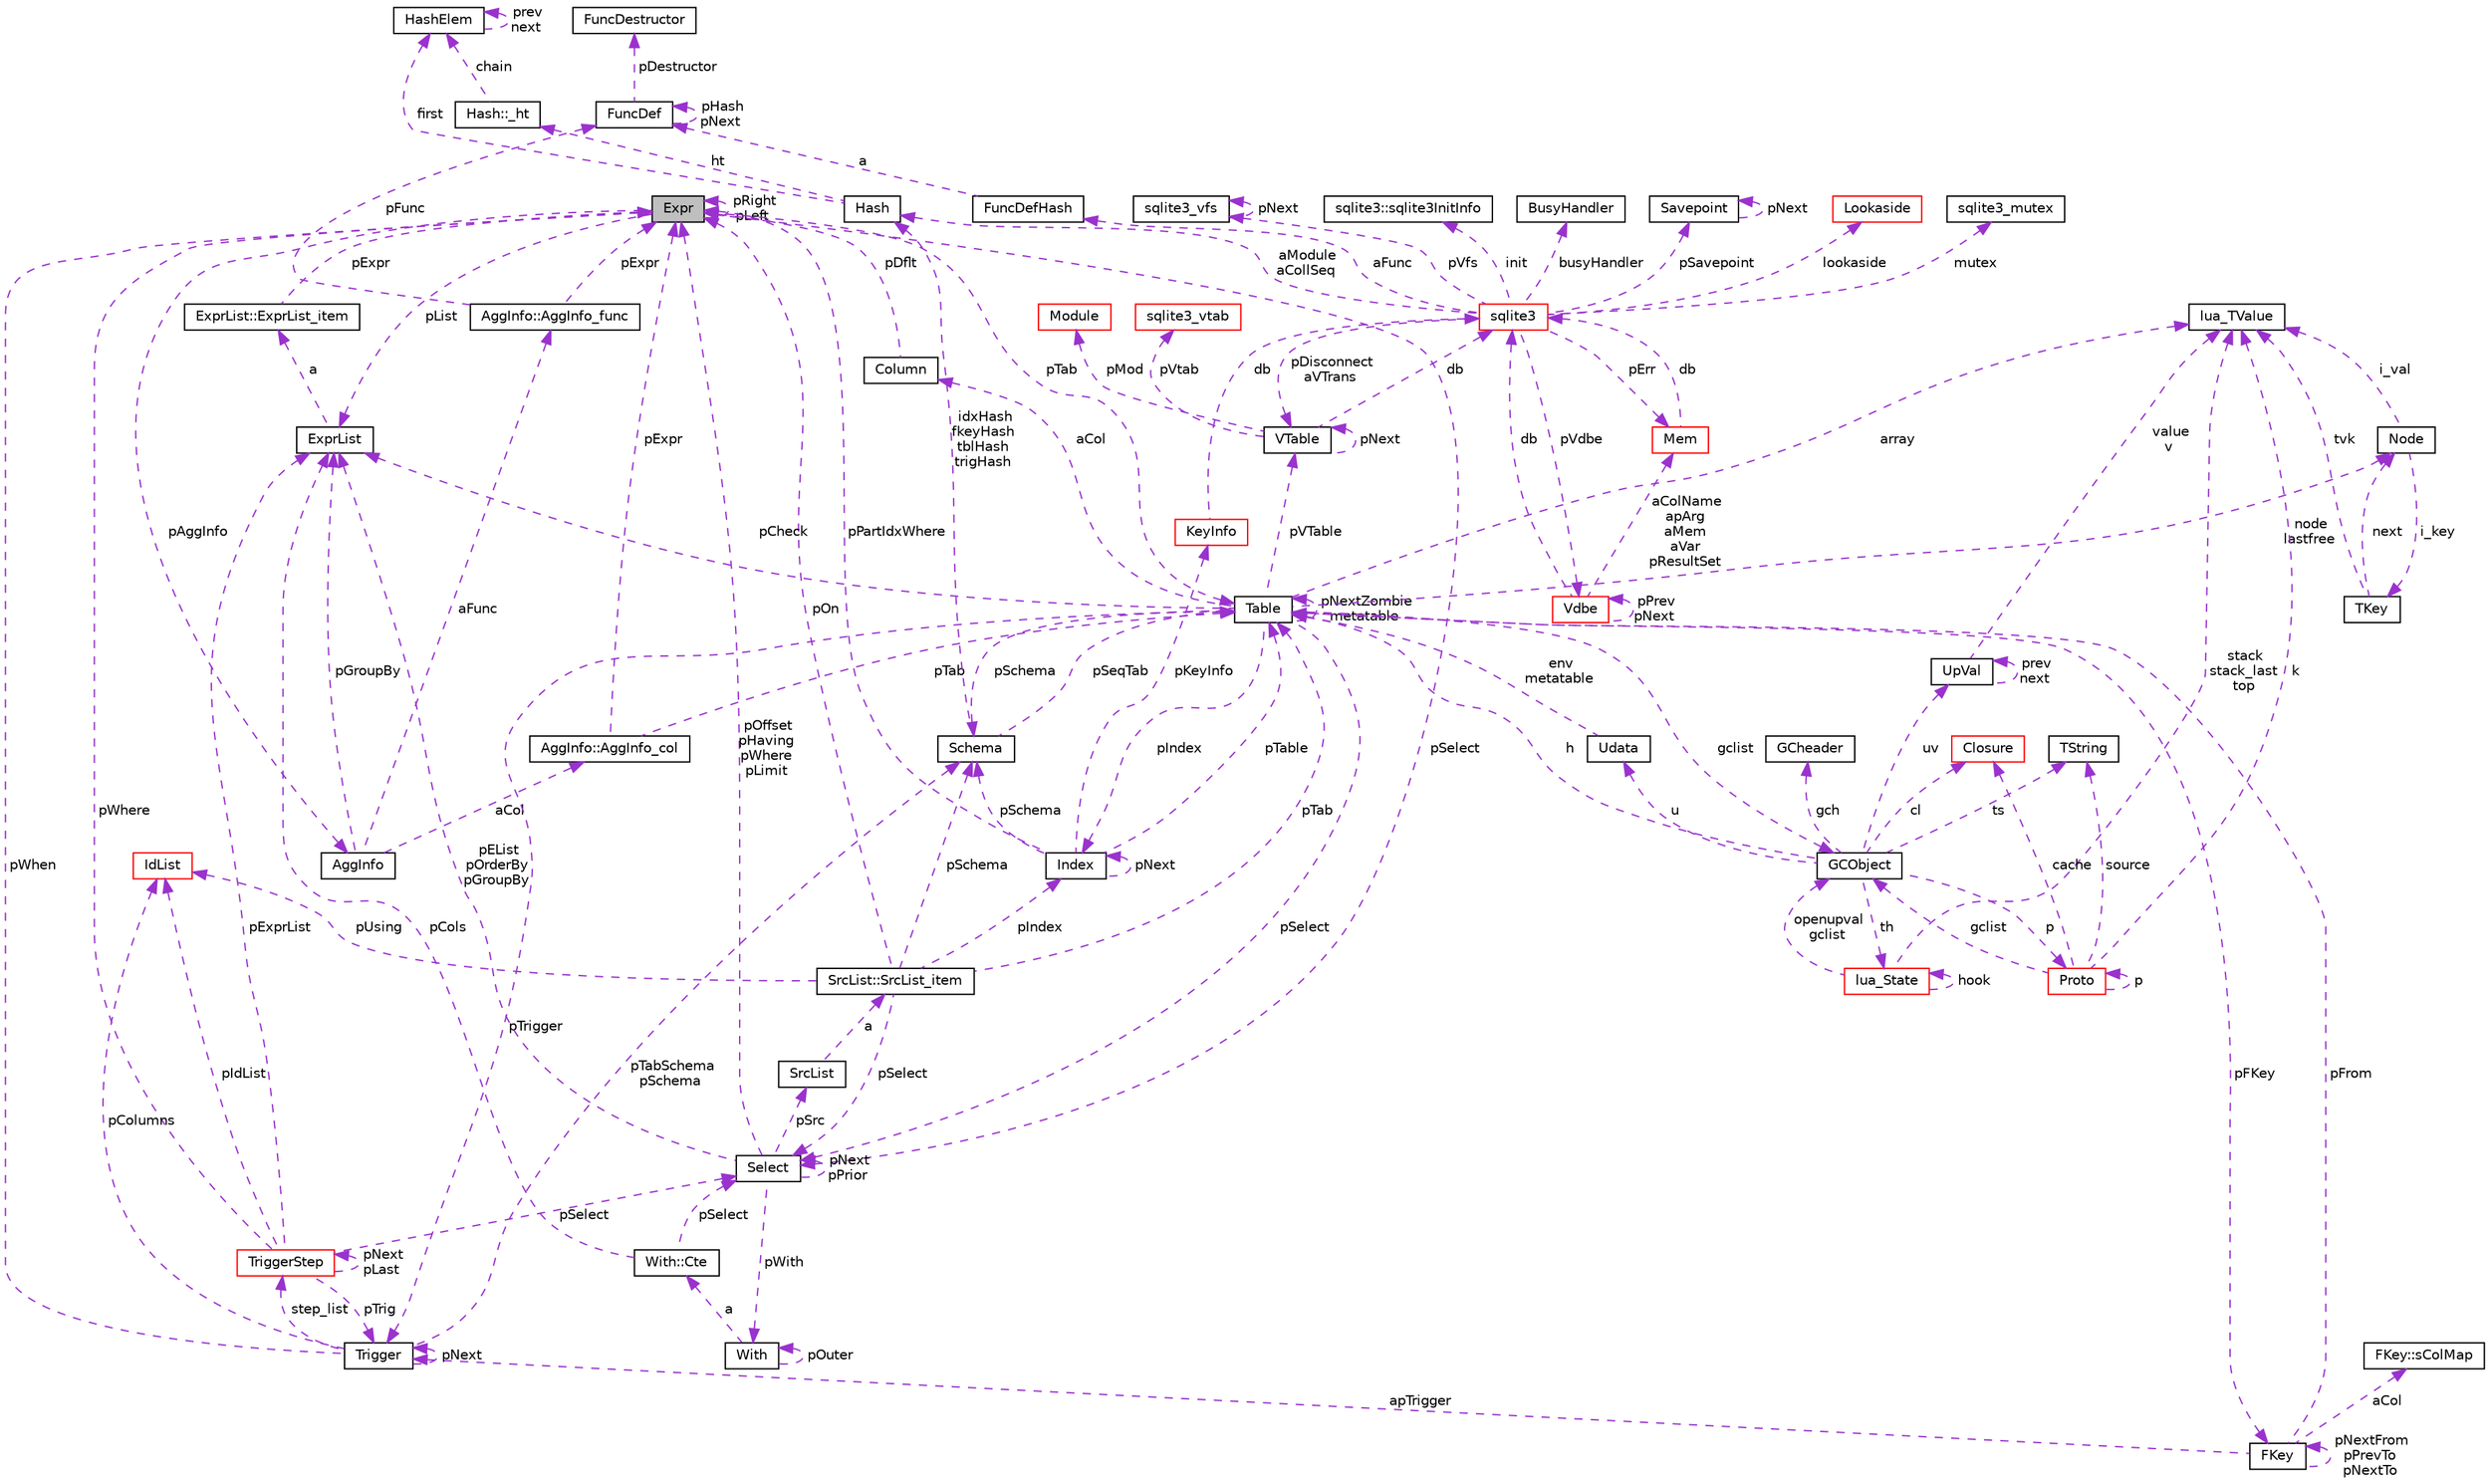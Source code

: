 digraph "Expr"
{
  edge [fontname="Helvetica",fontsize="10",labelfontname="Helvetica",labelfontsize="10"];
  node [fontname="Helvetica",fontsize="10",shape=record];
  Node1 [label="Expr",height=0.2,width=0.4,color="black", fillcolor="grey75", style="filled", fontcolor="black"];
  Node2 -> Node1 [dir="back",color="darkorchid3",fontsize="10",style="dashed",label=" pAggInfo" ];
  Node2 [label="AggInfo",height=0.2,width=0.4,color="black", fillcolor="white", style="filled",URL="$struct_agg_info.html"];
  Node3 -> Node2 [dir="back",color="darkorchid3",fontsize="10",style="dashed",label=" aCol" ];
  Node3 [label="AggInfo::AggInfo_col",height=0.2,width=0.4,color="black", fillcolor="white", style="filled",URL="$struct_agg_info_1_1_agg_info__col.html"];
  Node1 -> Node3 [dir="back",color="darkorchid3",fontsize="10",style="dashed",label=" pExpr" ];
  Node4 -> Node3 [dir="back",color="darkorchid3",fontsize="10",style="dashed",label=" pTab" ];
  Node4 [label="Table",height=0.2,width=0.4,color="black", fillcolor="white", style="filled",URL="$struct_table.html"];
  Node5 -> Node4 [dir="back",color="darkorchid3",fontsize="10",style="dashed",label=" node\nlastfree" ];
  Node5 [label="Node",height=0.2,width=0.4,color="black", fillcolor="white", style="filled",URL="$struct_node.html"];
  Node6 -> Node5 [dir="back",color="darkorchid3",fontsize="10",style="dashed",label=" i_val" ];
  Node6 [label="lua_TValue",height=0.2,width=0.4,color="black", fillcolor="white", style="filled",URL="$structlua___t_value.html"];
  Node7 -> Node5 [dir="back",color="darkorchid3",fontsize="10",style="dashed",label=" i_key" ];
  Node7 [label="TKey",height=0.2,width=0.4,color="black", fillcolor="white", style="filled",URL="$union_t_key.html"];
  Node5 -> Node7 [dir="back",color="darkorchid3",fontsize="10",style="dashed",label=" next" ];
  Node6 -> Node7 [dir="back",color="darkorchid3",fontsize="10",style="dashed",label=" tvk" ];
  Node8 -> Node4 [dir="back",color="darkorchid3",fontsize="10",style="dashed",label=" pSchema" ];
  Node8 [label="Schema",height=0.2,width=0.4,color="black", fillcolor="white", style="filled",URL="$struct_schema.html"];
  Node4 -> Node8 [dir="back",color="darkorchid3",fontsize="10",style="dashed",label=" pSeqTab" ];
  Node9 -> Node8 [dir="back",color="darkorchid3",fontsize="10",style="dashed",label=" idxHash\nfkeyHash\ntblHash\ntrigHash" ];
  Node9 [label="Hash",height=0.2,width=0.4,color="black", fillcolor="white", style="filled",URL="$struct_hash.html"];
  Node10 -> Node9 [dir="back",color="darkorchid3",fontsize="10",style="dashed",label=" ht" ];
  Node10 [label="Hash::_ht",height=0.2,width=0.4,color="black", fillcolor="white", style="filled",URL="$struct_hash_1_1__ht.html"];
  Node11 -> Node10 [dir="back",color="darkorchid3",fontsize="10",style="dashed",label=" chain" ];
  Node11 [label="HashElem",height=0.2,width=0.4,color="black", fillcolor="white", style="filled",URL="$struct_hash_elem.html"];
  Node11 -> Node11 [dir="back",color="darkorchid3",fontsize="10",style="dashed",label=" prev\nnext" ];
  Node11 -> Node9 [dir="back",color="darkorchid3",fontsize="10",style="dashed",label=" first" ];
  Node6 -> Node4 [dir="back",color="darkorchid3",fontsize="10",style="dashed",label=" array" ];
  Node12 -> Node4 [dir="back",color="darkorchid3",fontsize="10",style="dashed",label=" aCol" ];
  Node12 [label="Column",height=0.2,width=0.4,color="black", fillcolor="white", style="filled",URL="$struct_column.html"];
  Node1 -> Node12 [dir="back",color="darkorchid3",fontsize="10",style="dashed",label=" pDflt" ];
  Node13 -> Node4 [dir="back",color="darkorchid3",fontsize="10",style="dashed",label=" pFKey" ];
  Node13 [label="FKey",height=0.2,width=0.4,color="black", fillcolor="white", style="filled",URL="$struct_f_key.html"];
  Node14 -> Node13 [dir="back",color="darkorchid3",fontsize="10",style="dashed",label=" aCol" ];
  Node14 [label="FKey::sColMap",height=0.2,width=0.4,color="black", fillcolor="white", style="filled",URL="$struct_f_key_1_1s_col_map.html"];
  Node13 -> Node13 [dir="back",color="darkorchid3",fontsize="10",style="dashed",label=" pNextFrom\npPrevTo\npNextTo" ];
  Node4 -> Node13 [dir="back",color="darkorchid3",fontsize="10",style="dashed",label=" pFrom" ];
  Node15 -> Node13 [dir="back",color="darkorchid3",fontsize="10",style="dashed",label=" apTrigger" ];
  Node15 [label="Trigger",height=0.2,width=0.4,color="black", fillcolor="white", style="filled",URL="$struct_trigger.html"];
  Node16 -> Node15 [dir="back",color="darkorchid3",fontsize="10",style="dashed",label=" step_list" ];
  Node16 [label="TriggerStep",height=0.2,width=0.4,color="red", fillcolor="white", style="filled",URL="$struct_trigger_step.html"];
  Node16 -> Node16 [dir="back",color="darkorchid3",fontsize="10",style="dashed",label=" pNext\npLast" ];
  Node1 -> Node16 [dir="back",color="darkorchid3",fontsize="10",style="dashed",label=" pWhere" ];
  Node17 -> Node16 [dir="back",color="darkorchid3",fontsize="10",style="dashed",label=" pIdList" ];
  Node17 [label="IdList",height=0.2,width=0.4,color="red", fillcolor="white", style="filled",URL="$struct_id_list.html"];
  Node18 -> Node16 [dir="back",color="darkorchid3",fontsize="10",style="dashed",label=" pSelect" ];
  Node18 [label="Select",height=0.2,width=0.4,color="black", fillcolor="white", style="filled",URL="$struct_select.html"];
  Node1 -> Node18 [dir="back",color="darkorchid3",fontsize="10",style="dashed",label=" pOffset\npHaving\npWhere\npLimit" ];
  Node19 -> Node18 [dir="back",color="darkorchid3",fontsize="10",style="dashed",label=" pWith" ];
  Node19 [label="With",height=0.2,width=0.4,color="black", fillcolor="white", style="filled",URL="$struct_with.html"];
  Node20 -> Node19 [dir="back",color="darkorchid3",fontsize="10",style="dashed",label=" a" ];
  Node20 [label="With::Cte",height=0.2,width=0.4,color="black", fillcolor="white", style="filled",URL="$struct_with_1_1_cte.html"];
  Node18 -> Node20 [dir="back",color="darkorchid3",fontsize="10",style="dashed",label=" pSelect" ];
  Node21 -> Node20 [dir="back",color="darkorchid3",fontsize="10",style="dashed",label=" pCols" ];
  Node21 [label="ExprList",height=0.2,width=0.4,color="black", fillcolor="white", style="filled",URL="$struct_expr_list.html"];
  Node22 -> Node21 [dir="back",color="darkorchid3",fontsize="10",style="dashed",label=" a" ];
  Node22 [label="ExprList::ExprList_item",height=0.2,width=0.4,color="black", fillcolor="white", style="filled",URL="$struct_expr_list_1_1_expr_list__item.html"];
  Node1 -> Node22 [dir="back",color="darkorchid3",fontsize="10",style="dashed",label=" pExpr" ];
  Node19 -> Node19 [dir="back",color="darkorchid3",fontsize="10",style="dashed",label=" pOuter" ];
  Node18 -> Node18 [dir="back",color="darkorchid3",fontsize="10",style="dashed",label=" pNext\npPrior" ];
  Node23 -> Node18 [dir="back",color="darkorchid3",fontsize="10",style="dashed",label=" pSrc" ];
  Node23 [label="SrcList",height=0.2,width=0.4,color="black", fillcolor="white", style="filled",URL="$struct_src_list.html"];
  Node24 -> Node23 [dir="back",color="darkorchid3",fontsize="10",style="dashed",label=" a" ];
  Node24 [label="SrcList::SrcList_item",height=0.2,width=0.4,color="black", fillcolor="white", style="filled",URL="$struct_src_list_1_1_src_list__item.html"];
  Node8 -> Node24 [dir="back",color="darkorchid3",fontsize="10",style="dashed",label=" pSchema" ];
  Node1 -> Node24 [dir="back",color="darkorchid3",fontsize="10",style="dashed",label=" pOn" ];
  Node17 -> Node24 [dir="back",color="darkorchid3",fontsize="10",style="dashed",label=" pUsing" ];
  Node4 -> Node24 [dir="back",color="darkorchid3",fontsize="10",style="dashed",label=" pTab" ];
  Node18 -> Node24 [dir="back",color="darkorchid3",fontsize="10",style="dashed",label=" pSelect" ];
  Node25 -> Node24 [dir="back",color="darkorchid3",fontsize="10",style="dashed",label=" pIndex" ];
  Node25 [label="Index",height=0.2,width=0.4,color="black", fillcolor="white", style="filled",URL="$struct_index.html"];
  Node8 -> Node25 [dir="back",color="darkorchid3",fontsize="10",style="dashed",label=" pSchema" ];
  Node1 -> Node25 [dir="back",color="darkorchid3",fontsize="10",style="dashed",label=" pPartIdxWhere" ];
  Node4 -> Node25 [dir="back",color="darkorchid3",fontsize="10",style="dashed",label=" pTable" ];
  Node26 -> Node25 [dir="back",color="darkorchid3",fontsize="10",style="dashed",label=" pKeyInfo" ];
  Node26 [label="KeyInfo",height=0.2,width=0.4,color="red", fillcolor="white", style="filled",URL="$struct_key_info.html"];
  Node27 -> Node26 [dir="back",color="darkorchid3",fontsize="10",style="dashed",label=" db" ];
  Node27 [label="sqlite3",height=0.2,width=0.4,color="red", fillcolor="white", style="filled",URL="$structsqlite3.html"];
  Node28 -> Node27 [dir="back",color="darkorchid3",fontsize="10",style="dashed",label=" pErr" ];
  Node28 [label="Mem",height=0.2,width=0.4,color="red", fillcolor="white", style="filled",URL="$struct_mem.html"];
  Node27 -> Node28 [dir="back",color="darkorchid3",fontsize="10",style="dashed",label=" db" ];
  Node29 -> Node27 [dir="back",color="darkorchid3",fontsize="10",style="dashed",label=" pVdbe" ];
  Node29 [label="Vdbe",height=0.2,width=0.4,color="red", fillcolor="white", style="filled",URL="$struct_vdbe.html"];
  Node29 -> Node29 [dir="back",color="darkorchid3",fontsize="10",style="dashed",label=" pPrev\npNext" ];
  Node28 -> Node29 [dir="back",color="darkorchid3",fontsize="10",style="dashed",label=" aColName\napArg\naMem\naVar\npResultSet" ];
  Node27 -> Node29 [dir="back",color="darkorchid3",fontsize="10",style="dashed",label=" db" ];
  Node30 -> Node27 [dir="back",color="darkorchid3",fontsize="10",style="dashed",label=" pSavepoint" ];
  Node30 [label="Savepoint",height=0.2,width=0.4,color="black", fillcolor="white", style="filled",URL="$struct_savepoint.html"];
  Node30 -> Node30 [dir="back",color="darkorchid3",fontsize="10",style="dashed",label=" pNext" ];
  Node31 -> Node27 [dir="back",color="darkorchid3",fontsize="10",style="dashed",label=" aFunc" ];
  Node31 [label="FuncDefHash",height=0.2,width=0.4,color="black", fillcolor="white", style="filled",URL="$struct_func_def_hash.html"];
  Node32 -> Node31 [dir="back",color="darkorchid3",fontsize="10",style="dashed",label=" a" ];
  Node32 [label="FuncDef",height=0.2,width=0.4,color="black", fillcolor="white", style="filled",URL="$struct_func_def.html"];
  Node33 -> Node32 [dir="back",color="darkorchid3",fontsize="10",style="dashed",label=" pDestructor" ];
  Node33 [label="FuncDestructor",height=0.2,width=0.4,color="black", fillcolor="white", style="filled",URL="$struct_func_destructor.html"];
  Node32 -> Node32 [dir="back",color="darkorchid3",fontsize="10",style="dashed",label=" pHash\npNext" ];
  Node34 -> Node27 [dir="back",color="darkorchid3",fontsize="10",style="dashed",label=" lookaside" ];
  Node34 [label="Lookaside",height=0.2,width=0.4,color="red", fillcolor="white", style="filled",URL="$struct_lookaside.html"];
  Node35 -> Node27 [dir="back",color="darkorchid3",fontsize="10",style="dashed",label=" mutex" ];
  Node35 [label="sqlite3_mutex",height=0.2,width=0.4,color="black", fillcolor="white", style="filled",URL="$structsqlite3__mutex.html"];
  Node36 -> Node27 [dir="back",color="darkorchid3",fontsize="10",style="dashed",label=" pVfs" ];
  Node36 [label="sqlite3_vfs",height=0.2,width=0.4,color="black", fillcolor="white", style="filled",URL="$structsqlite3__vfs.html"];
  Node36 -> Node36 [dir="back",color="darkorchid3",fontsize="10",style="dashed",label=" pNext" ];
  Node37 -> Node27 [dir="back",color="darkorchid3",fontsize="10",style="dashed",label=" init" ];
  Node37 [label="sqlite3::sqlite3InitInfo",height=0.2,width=0.4,color="black", fillcolor="white", style="filled",URL="$structsqlite3_1_1sqlite3_init_info.html"];
  Node38 -> Node27 [dir="back",color="darkorchid3",fontsize="10",style="dashed",label=" busyHandler" ];
  Node38 [label="BusyHandler",height=0.2,width=0.4,color="black", fillcolor="white", style="filled",URL="$struct_busy_handler.html"];
  Node39 -> Node27 [dir="back",color="darkorchid3",fontsize="10",style="dashed",label=" pDisconnect\naVTrans" ];
  Node39 [label="VTable",height=0.2,width=0.4,color="black", fillcolor="white", style="filled",URL="$struct_v_table.html"];
  Node27 -> Node39 [dir="back",color="darkorchid3",fontsize="10",style="dashed",label=" db" ];
  Node39 -> Node39 [dir="back",color="darkorchid3",fontsize="10",style="dashed",label=" pNext" ];
  Node40 -> Node39 [dir="back",color="darkorchid3",fontsize="10",style="dashed",label=" pMod" ];
  Node40 [label="Module",height=0.2,width=0.4,color="red", fillcolor="white", style="filled",URL="$struct_module.html"];
  Node41 -> Node39 [dir="back",color="darkorchid3",fontsize="10",style="dashed",label=" pVtab" ];
  Node41 [label="sqlite3_vtab",height=0.2,width=0.4,color="red", fillcolor="white", style="filled",URL="$structsqlite3__vtab.html"];
  Node9 -> Node27 [dir="back",color="darkorchid3",fontsize="10",style="dashed",label=" aModule\naCollSeq" ];
  Node25 -> Node25 [dir="back",color="darkorchid3",fontsize="10",style="dashed",label=" pNext" ];
  Node21 -> Node18 [dir="back",color="darkorchid3",fontsize="10",style="dashed",label=" pEList\npOrderBy\npGroupBy" ];
  Node15 -> Node16 [dir="back",color="darkorchid3",fontsize="10",style="dashed",label=" pTrig" ];
  Node21 -> Node16 [dir="back",color="darkorchid3",fontsize="10",style="dashed",label=" pExprList" ];
  Node8 -> Node15 [dir="back",color="darkorchid3",fontsize="10",style="dashed",label=" pTabSchema\npSchema" ];
  Node1 -> Node15 [dir="back",color="darkorchid3",fontsize="10",style="dashed",label=" pWhen" ];
  Node17 -> Node15 [dir="back",color="darkorchid3",fontsize="10",style="dashed",label=" pColumns" ];
  Node15 -> Node15 [dir="back",color="darkorchid3",fontsize="10",style="dashed",label=" pNext" ];
  Node39 -> Node4 [dir="back",color="darkorchid3",fontsize="10",style="dashed",label=" pVTable" ];
  Node4 -> Node4 [dir="back",color="darkorchid3",fontsize="10",style="dashed",label=" pNextZombie\nmetatable" ];
  Node15 -> Node4 [dir="back",color="darkorchid3",fontsize="10",style="dashed",label=" pTrigger" ];
  Node18 -> Node4 [dir="back",color="darkorchid3",fontsize="10",style="dashed",label=" pSelect" ];
  Node42 -> Node4 [dir="back",color="darkorchid3",fontsize="10",style="dashed",label=" gclist" ];
  Node42 [label="GCObject",height=0.2,width=0.4,color="black", fillcolor="white", style="filled",URL="$union_g_c_object.html"];
  Node43 -> Node42 [dir="back",color="darkorchid3",fontsize="10",style="dashed",label=" uv" ];
  Node43 [label="UpVal",height=0.2,width=0.4,color="black", fillcolor="white", style="filled",URL="$struct_up_val.html"];
  Node43 -> Node43 [dir="back",color="darkorchid3",fontsize="10",style="dashed",label=" prev\nnext" ];
  Node6 -> Node43 [dir="back",color="darkorchid3",fontsize="10",style="dashed",label=" value\nv" ];
  Node44 -> Node42 [dir="back",color="darkorchid3",fontsize="10",style="dashed",label=" p" ];
  Node44 [label="Proto",height=0.2,width=0.4,color="red", fillcolor="white", style="filled",URL="$struct_proto.html"];
  Node6 -> Node44 [dir="back",color="darkorchid3",fontsize="10",style="dashed",label=" k" ];
  Node44 -> Node44 [dir="back",color="darkorchid3",fontsize="10",style="dashed",label=" p" ];
  Node45 -> Node44 [dir="back",color="darkorchid3",fontsize="10",style="dashed",label=" source" ];
  Node45 [label="TString",height=0.2,width=0.4,color="black", fillcolor="white", style="filled",URL="$union_t_string.html"];
  Node46 -> Node44 [dir="back",color="darkorchid3",fontsize="10",style="dashed",label=" cache" ];
  Node46 [label="Closure",height=0.2,width=0.4,color="red", fillcolor="white", style="filled",URL="$union_closure.html"];
  Node42 -> Node44 [dir="back",color="darkorchid3",fontsize="10",style="dashed",label=" gclist" ];
  Node45 -> Node42 [dir="back",color="darkorchid3",fontsize="10",style="dashed",label=" ts" ];
  Node46 -> Node42 [dir="back",color="darkorchid3",fontsize="10",style="dashed",label=" cl" ];
  Node47 -> Node42 [dir="back",color="darkorchid3",fontsize="10",style="dashed",label=" gch" ];
  Node47 [label="GCheader",height=0.2,width=0.4,color="black", fillcolor="white", style="filled",URL="$struct_g_cheader.html"];
  Node4 -> Node42 [dir="back",color="darkorchid3",fontsize="10",style="dashed",label=" h" ];
  Node48 -> Node42 [dir="back",color="darkorchid3",fontsize="10",style="dashed",label=" u" ];
  Node48 [label="Udata",height=0.2,width=0.4,color="black", fillcolor="white", style="filled",URL="$union_udata.html"];
  Node4 -> Node48 [dir="back",color="darkorchid3",fontsize="10",style="dashed",label=" env\nmetatable" ];
  Node49 -> Node42 [dir="back",color="darkorchid3",fontsize="10",style="dashed",label=" th" ];
  Node49 [label="lua_State",height=0.2,width=0.4,color="red", fillcolor="white", style="filled",URL="$structlua___state.html"];
  Node6 -> Node49 [dir="back",color="darkorchid3",fontsize="10",style="dashed",label=" stack\nstack_last\ntop" ];
  Node42 -> Node49 [dir="back",color="darkorchid3",fontsize="10",style="dashed",label=" openupval\ngclist" ];
  Node49 -> Node49 [dir="back",color="darkorchid3",fontsize="10",style="dashed",label=" hook" ];
  Node21 -> Node4 [dir="back",color="darkorchid3",fontsize="10",style="dashed",label=" pCheck" ];
  Node25 -> Node4 [dir="back",color="darkorchid3",fontsize="10",style="dashed",label=" pIndex" ];
  Node50 -> Node2 [dir="back",color="darkorchid3",fontsize="10",style="dashed",label=" aFunc" ];
  Node50 [label="AggInfo::AggInfo_func",height=0.2,width=0.4,color="black", fillcolor="white", style="filled",URL="$struct_agg_info_1_1_agg_info__func.html"];
  Node1 -> Node50 [dir="back",color="darkorchid3",fontsize="10",style="dashed",label=" pExpr" ];
  Node32 -> Node50 [dir="back",color="darkorchid3",fontsize="10",style="dashed",label=" pFunc" ];
  Node21 -> Node2 [dir="back",color="darkorchid3",fontsize="10",style="dashed",label=" pGroupBy" ];
  Node1 -> Node1 [dir="back",color="darkorchid3",fontsize="10",style="dashed",label=" pRight\npLeft" ];
  Node4 -> Node1 [dir="back",color="darkorchid3",fontsize="10",style="dashed",label=" pTab" ];
  Node18 -> Node1 [dir="back",color="darkorchid3",fontsize="10",style="dashed",label=" pSelect" ];
  Node21 -> Node1 [dir="back",color="darkorchid3",fontsize="10",style="dashed",label=" pList" ];
}
